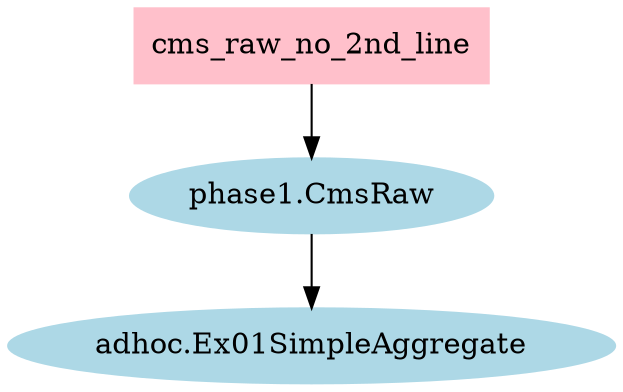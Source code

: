 digraph G {
  rankdir="TB";
  node [style=filled,color="lightblue"]
  "cms_raw_no_2nd_line" [shape=box, color="pink"]
{ rank = same; "cms_raw_no_2nd_line"; }
  "adhoc.Ex01SimpleAggregate" [tooltip="Example 01: to demo simple use"]
  "phase1.CmsRaw" [tooltip="Load cms raw data"]
  "phase1.CmsRaw" -> "adhoc.Ex01SimpleAggregate" 
  "cms_raw_no_2nd_line" -> "phase1.CmsRaw" 
}
